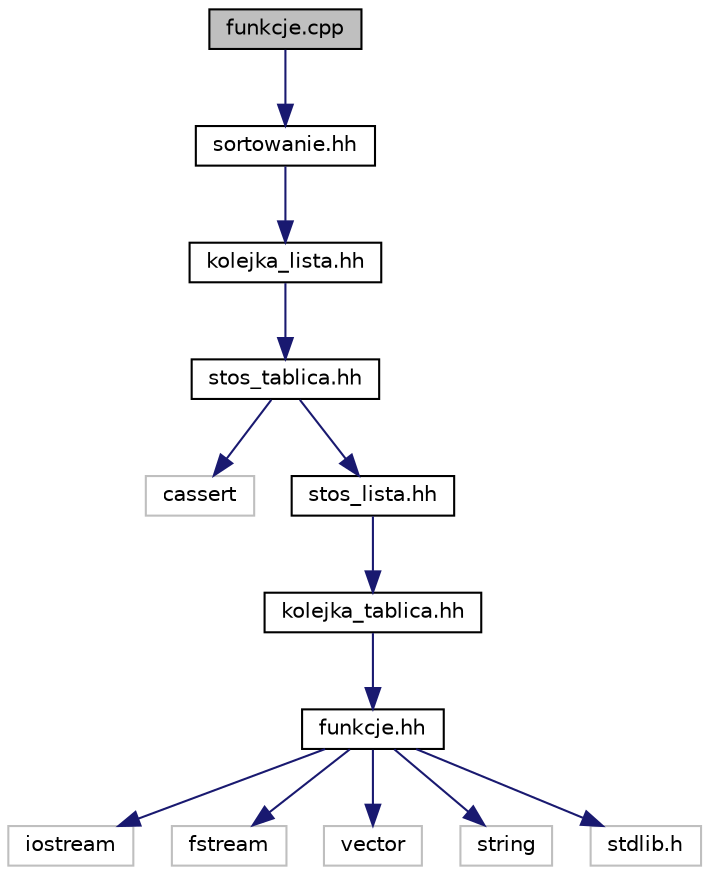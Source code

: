 digraph G
{
  edge [fontname="Helvetica",fontsize="10",labelfontname="Helvetica",labelfontsize="10"];
  node [fontname="Helvetica",fontsize="10",shape=record];
  Node1 [label="funkcje.cpp",height=0.2,width=0.4,color="black", fillcolor="grey75", style="filled" fontcolor="black"];
  Node1 -> Node2 [color="midnightblue",fontsize="10",style="solid",fontname="Helvetica"];
  Node2 [label="sortowanie.hh",height=0.2,width=0.4,color="black", fillcolor="white", style="filled",URL="$sortowanie_8hh.html",tooltip="Zawiera deklaracje funkcji sortujacych oraz instrukcje zalaczenia bibliotek."];
  Node2 -> Node3 [color="midnightblue",fontsize="10",style="solid",fontname="Helvetica"];
  Node3 [label="kolejka_lista.hh",height=0.2,width=0.4,color="black", fillcolor="white", style="filled",URL="$kolejka__lista_8hh.html",tooltip="Zawiera deklaracje metod, klase Kolejka_lista oraz instrukcje zalaczenia bibliotek."];
  Node3 -> Node4 [color="midnightblue",fontsize="10",style="solid",fontname="Helvetica"];
  Node4 [label="stos_tablica.hh",height=0.2,width=0.4,color="black", fillcolor="white", style="filled",URL="$stos__tablica_8hh.html",tooltip="Zawiera deklaracje metod, klase Stos_lista oraz instrukcje zalaczenia bibliotek."];
  Node4 -> Node5 [color="midnightblue",fontsize="10",style="solid",fontname="Helvetica"];
  Node5 [label="cassert",height=0.2,width=0.4,color="grey75", fillcolor="white", style="filled"];
  Node4 -> Node6 [color="midnightblue",fontsize="10",style="solid",fontname="Helvetica"];
  Node6 [label="stos_lista.hh",height=0.2,width=0.4,color="black", fillcolor="white", style="filled",URL="$stos__lista_8hh.html",tooltip="Zawiera deklaracje metod, klase Stos_lista oraz instrukcje zalaczenia bibliotek."];
  Node6 -> Node7 [color="midnightblue",fontsize="10",style="solid",fontname="Helvetica"];
  Node7 [label="kolejka_tablica.hh",height=0.2,width=0.4,color="black", fillcolor="white", style="filled",URL="$kolejka__tablica_8hh.html",tooltip="Zawiera deklaracje metod, klase Kolejka_tablica oraz instrukcje zalaczenia bibliotek."];
  Node7 -> Node8 [color="midnightblue",fontsize="10",style="solid",fontname="Helvetica"];
  Node8 [label="funkcje.hh",height=0.2,width=0.4,color="black", fillcolor="white", style="filled",URL="$funkcje_8hh.html",tooltip="Zawiera deklaracje funkcji, klase Dane oraz instrukcje zalaczenia bibliotek."];
  Node8 -> Node9 [color="midnightblue",fontsize="10",style="solid",fontname="Helvetica"];
  Node9 [label="iostream",height=0.2,width=0.4,color="grey75", fillcolor="white", style="filled"];
  Node8 -> Node10 [color="midnightblue",fontsize="10",style="solid",fontname="Helvetica"];
  Node10 [label="fstream",height=0.2,width=0.4,color="grey75", fillcolor="white", style="filled"];
  Node8 -> Node11 [color="midnightblue",fontsize="10",style="solid",fontname="Helvetica"];
  Node11 [label="vector",height=0.2,width=0.4,color="grey75", fillcolor="white", style="filled"];
  Node8 -> Node12 [color="midnightblue",fontsize="10",style="solid",fontname="Helvetica"];
  Node12 [label="string",height=0.2,width=0.4,color="grey75", fillcolor="white", style="filled"];
  Node8 -> Node13 [color="midnightblue",fontsize="10",style="solid",fontname="Helvetica"];
  Node13 [label="stdlib.h",height=0.2,width=0.4,color="grey75", fillcolor="white", style="filled"];
}
